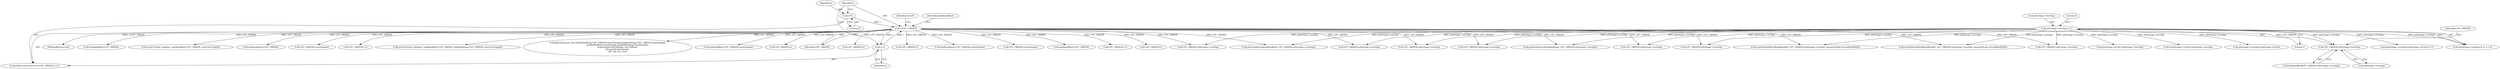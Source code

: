 digraph "0_Android_8e3be529372892e20ccf196809bc73276c822189@pointer" {
"1000618" [label="(Call,LPC_ORDER+pSettings->overlap)"];
"1000465" [label="(Call,i<LPC_ORDER)"];
"1000462" [label="(Call,i=0)"];
"1000468" [label="(Call,i++)"];
"1000538" [label="(Call,pSettings->overlap & 1)"];
"1000498" [label="(Identifier,useLP)"];
"1000618" [label="(Call,LPC_ORDER+pSettings->overlap)"];
"1001826" [label="(Call,lowBandReal+LPC_ORDER+startSample)"];
"1000538" [label="(Call,pSettings->overlap & 1)"];
"1001757" [label="(Call,LPC_ORDER+i)"];
"1000467" [label="(Identifier,LPC_ORDER)"];
"1000601" [label="(Call,getScalefactor(lowBandReal, LPC_ORDER+pSettings->overlap))"];
"1001914" [label="(Call,LPC_ORDER+i)"];
"1000461" [label="(ControlStructure,for(i=0;i<LPC_ORDER;i++))"];
"1000468" [label="(Call,i++)"];
"1001805" [label="(Call,LPC_ORDER+i)"];
"1000638" [label="(Call,LPC_ORDER+pSettings->overlap)"];
"1000603" [label="(Call,LPC_ORDER+pSettings->overlap)"];
"1000550" [label="(Call,(pSettings->overlap+pSettings->nCols)>>1)"];
"1000636" [label="(Call,getScalefactor(lowBandImag, LPC_ORDER+pSettings->overlap))"];
"1000466" [label="(Identifier,i)"];
"1001831" [label="(Call,lowBandImag+LPC_ORDER+startSample)"];
"1000706" [label="(Call,LPC_ORDER+pSettings->overlap)"];
"1000616" [label="(Call,lowBandReal[LPC_ORDER+pSettings->overlap])"];
"1000718" [label="(Call,LPC_ORDER+pSettings->overlap)"];
"1000537" [label="(Call,(pSettings->overlap & 1) == 0)"];
"1000701" [label="(Call,scaleValues(&lowBandImag[0], LPC_ORDER+pSettings->overlap, dynamicScale-ovLowBandShift))"];
"1000506" [label="(Call,pSettings->nCols+pSettings->overlap)"];
"1000465" [label="(Call,i<LPC_ORDER)"];
"1000620" [label="(Call,pSettings->overlap)"];
"1000462" [label="(Call,i=0)"];
"1000669" [label="(Call,scaleValues(&lowBandReal[0], LPC_ORDER+pSettings->overlap, dynamicScale-ovLowBandShift))"];
"1001833" [label="(Call,LPC_ORDER+startSample)"];
"1000686" [label="(Call,LPC_ORDER+pSettings->overlap)"];
"1000752" [label="(Call,lowBandReal+LPC_ORDER)"];
"1001889" [label="(Call,LPC_ORDER+i-1)"];
"1001770" [label="(Call,LPC_ORDER+i)"];
"1000539" [label="(Call,pSettings->overlap)"];
"1002027" [label="(MethodReturn,void)"];
"1000738" [label="(Call,lowBandReal+LPC_ORDER)"];
"1000749" [label="(Call,autoCorr2nd_real(&ac, lowBandReal+LPC_ORDER, autoCorrLength))"];
"1000741" [label="(Call,lowBandImag+LPC_ORDER)"];
"1001828" [label="(Call,LPC_ORDER+startSample)"];
"1001898" [label="(Call,LPC_ORDER+i-2)"];
"1000469" [label="(Identifier,i)"];
"1000619" [label="(Identifier,LPC_ORDER)"];
"1000504" [label="(Call,i<pSettings->nCols+pSettings->overlap)"];
"1000735" [label="(Call,autoCorr2nd_cplx(&ac, lowBandReal+LPC_ORDER, lowBandImag+LPC_ORDER, autoCorrLength))"];
"1000551" [label="(Call,pSettings->overlap+pSettings->nCols)"];
"1000653" [label="(Call,LPC_ORDER+pSettings->overlap)"];
"1000474" [label="(Identifier,plowBandReal)"];
"1001825" [label="(Call,lppTransposer_func1(lowBandReal+LPC_ORDER+startSample,lowBandImag+LPC_ORDER+startSample,\n                              qmfBufferReal+startSample,qmfBufferImag+startSample,\n                              stopSample-startSample, (int) hiBand,\n                              dynamicScale,descale,\n                              a0r, a0i, a1r, a1i))"];
"1000543" [label="(Literal,0)"];
"1000674" [label="(Call,LPC_ORDER+pSettings->overlap)"];
"1000464" [label="(Literal,0)"];
"1000542" [label="(Literal,1)"];
"1000463" [label="(Identifier,i)"];
"1000618" -> "1000616"  [label="AST: "];
"1000618" -> "1000620"  [label="CFG: "];
"1000619" -> "1000618"  [label="AST: "];
"1000620" -> "1000618"  [label="AST: "];
"1000616" -> "1000618"  [label="CFG: "];
"1000465" -> "1000618"  [label="DDG: LPC_ORDER"];
"1000538" -> "1000618"  [label="DDG: pSettings->overlap"];
"1000465" -> "1000461"  [label="AST: "];
"1000465" -> "1000467"  [label="CFG: "];
"1000466" -> "1000465"  [label="AST: "];
"1000467" -> "1000465"  [label="AST: "];
"1000474" -> "1000465"  [label="CFG: "];
"1000498" -> "1000465"  [label="CFG: "];
"1000465" -> "1002027"  [label="DDG: i<LPC_ORDER"];
"1000462" -> "1000465"  [label="DDG: i"];
"1000468" -> "1000465"  [label="DDG: i"];
"1000465" -> "1000468"  [label="DDG: i"];
"1000465" -> "1000601"  [label="DDG: LPC_ORDER"];
"1000465" -> "1000603"  [label="DDG: LPC_ORDER"];
"1000465" -> "1000636"  [label="DDG: LPC_ORDER"];
"1000465" -> "1000638"  [label="DDG: LPC_ORDER"];
"1000465" -> "1000653"  [label="DDG: LPC_ORDER"];
"1000465" -> "1000669"  [label="DDG: LPC_ORDER"];
"1000465" -> "1000674"  [label="DDG: LPC_ORDER"];
"1000465" -> "1000686"  [label="DDG: LPC_ORDER"];
"1000465" -> "1000701"  [label="DDG: LPC_ORDER"];
"1000465" -> "1000706"  [label="DDG: LPC_ORDER"];
"1000465" -> "1000718"  [label="DDG: LPC_ORDER"];
"1000465" -> "1000735"  [label="DDG: LPC_ORDER"];
"1000465" -> "1000738"  [label="DDG: LPC_ORDER"];
"1000465" -> "1000741"  [label="DDG: LPC_ORDER"];
"1000465" -> "1000749"  [label="DDG: LPC_ORDER"];
"1000465" -> "1000752"  [label="DDG: LPC_ORDER"];
"1000465" -> "1001757"  [label="DDG: LPC_ORDER"];
"1000465" -> "1001770"  [label="DDG: LPC_ORDER"];
"1000465" -> "1001805"  [label="DDG: LPC_ORDER"];
"1000465" -> "1001825"  [label="DDG: LPC_ORDER"];
"1000465" -> "1001826"  [label="DDG: LPC_ORDER"];
"1000465" -> "1001828"  [label="DDG: LPC_ORDER"];
"1000465" -> "1001831"  [label="DDG: LPC_ORDER"];
"1000465" -> "1001833"  [label="DDG: LPC_ORDER"];
"1000465" -> "1001889"  [label="DDG: LPC_ORDER"];
"1000465" -> "1001898"  [label="DDG: LPC_ORDER"];
"1000465" -> "1001914"  [label="DDG: LPC_ORDER"];
"1000462" -> "1000461"  [label="AST: "];
"1000462" -> "1000464"  [label="CFG: "];
"1000463" -> "1000462"  [label="AST: "];
"1000464" -> "1000462"  [label="AST: "];
"1000466" -> "1000462"  [label="CFG: "];
"1000468" -> "1000461"  [label="AST: "];
"1000468" -> "1000469"  [label="CFG: "];
"1000469" -> "1000468"  [label="AST: "];
"1000466" -> "1000468"  [label="CFG: "];
"1000538" -> "1000537"  [label="AST: "];
"1000538" -> "1000542"  [label="CFG: "];
"1000539" -> "1000538"  [label="AST: "];
"1000542" -> "1000538"  [label="AST: "];
"1000543" -> "1000538"  [label="CFG: "];
"1000538" -> "1000504"  [label="DDG: pSettings->overlap"];
"1000538" -> "1000506"  [label="DDG: pSettings->overlap"];
"1000538" -> "1000537"  [label="DDG: pSettings->overlap"];
"1000538" -> "1000537"  [label="DDG: 1"];
"1000538" -> "1000550"  [label="DDG: pSettings->overlap"];
"1000538" -> "1000551"  [label="DDG: pSettings->overlap"];
"1000538" -> "1000601"  [label="DDG: pSettings->overlap"];
"1000538" -> "1000603"  [label="DDG: pSettings->overlap"];
"1000538" -> "1000636"  [label="DDG: pSettings->overlap"];
"1000538" -> "1000638"  [label="DDG: pSettings->overlap"];
"1000538" -> "1000653"  [label="DDG: pSettings->overlap"];
"1000538" -> "1000669"  [label="DDG: pSettings->overlap"];
"1000538" -> "1000674"  [label="DDG: pSettings->overlap"];
"1000538" -> "1000686"  [label="DDG: pSettings->overlap"];
"1000538" -> "1000701"  [label="DDG: pSettings->overlap"];
"1000538" -> "1000706"  [label="DDG: pSettings->overlap"];
"1000538" -> "1000718"  [label="DDG: pSettings->overlap"];
}
